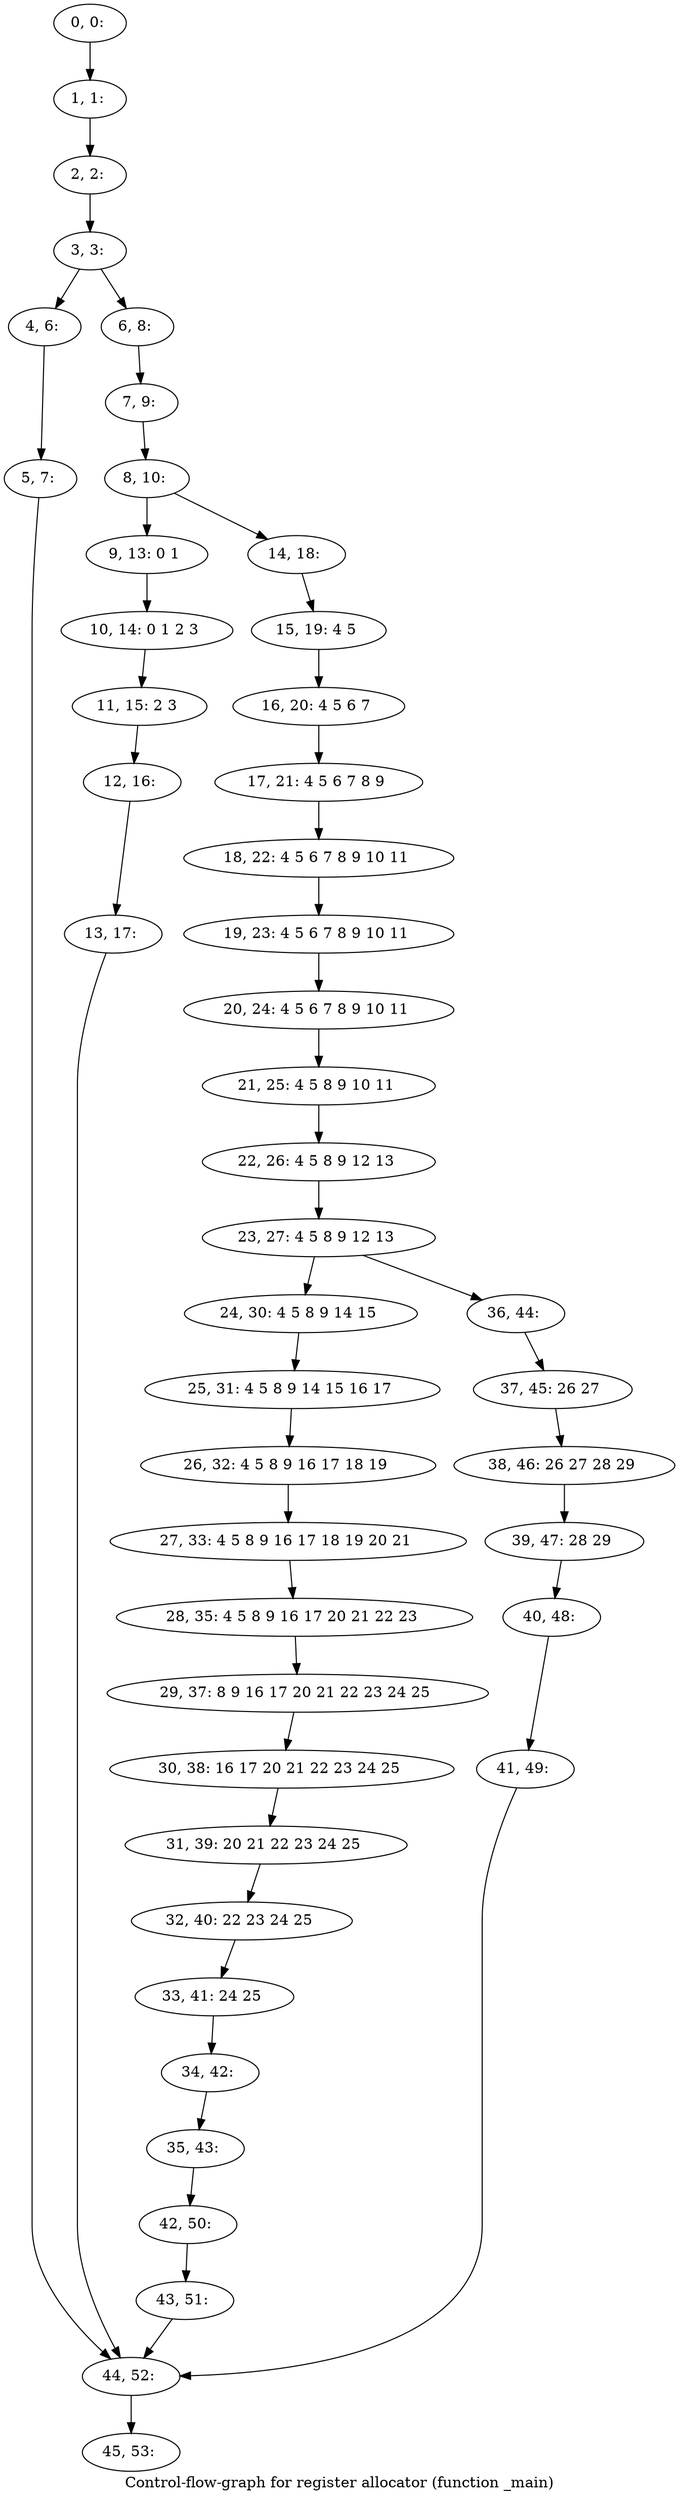 digraph G {
graph [label="Control-flow-graph for register allocator (function _main)"]
0[label="0, 0: "];
1[label="1, 1: "];
2[label="2, 2: "];
3[label="3, 3: "];
4[label="4, 6: "];
5[label="5, 7: "];
6[label="6, 8: "];
7[label="7, 9: "];
8[label="8, 10: "];
9[label="9, 13: 0 1 "];
10[label="10, 14: 0 1 2 3 "];
11[label="11, 15: 2 3 "];
12[label="12, 16: "];
13[label="13, 17: "];
14[label="14, 18: "];
15[label="15, 19: 4 5 "];
16[label="16, 20: 4 5 6 7 "];
17[label="17, 21: 4 5 6 7 8 9 "];
18[label="18, 22: 4 5 6 7 8 9 10 11 "];
19[label="19, 23: 4 5 6 7 8 9 10 11 "];
20[label="20, 24: 4 5 6 7 8 9 10 11 "];
21[label="21, 25: 4 5 8 9 10 11 "];
22[label="22, 26: 4 5 8 9 12 13 "];
23[label="23, 27: 4 5 8 9 12 13 "];
24[label="24, 30: 4 5 8 9 14 15 "];
25[label="25, 31: 4 5 8 9 14 15 16 17 "];
26[label="26, 32: 4 5 8 9 16 17 18 19 "];
27[label="27, 33: 4 5 8 9 16 17 18 19 20 21 "];
28[label="28, 35: 4 5 8 9 16 17 20 21 22 23 "];
29[label="29, 37: 8 9 16 17 20 21 22 23 24 25 "];
30[label="30, 38: 16 17 20 21 22 23 24 25 "];
31[label="31, 39: 20 21 22 23 24 25 "];
32[label="32, 40: 22 23 24 25 "];
33[label="33, 41: 24 25 "];
34[label="34, 42: "];
35[label="35, 43: "];
36[label="36, 44: "];
37[label="37, 45: 26 27 "];
38[label="38, 46: 26 27 28 29 "];
39[label="39, 47: 28 29 "];
40[label="40, 48: "];
41[label="41, 49: "];
42[label="42, 50: "];
43[label="43, 51: "];
44[label="44, 52: "];
45[label="45, 53: "];
0->1 ;
1->2 ;
2->3 ;
3->4 ;
3->6 ;
4->5 ;
5->44 ;
6->7 ;
7->8 ;
8->9 ;
8->14 ;
9->10 ;
10->11 ;
11->12 ;
12->13 ;
13->44 ;
14->15 ;
15->16 ;
16->17 ;
17->18 ;
18->19 ;
19->20 ;
20->21 ;
21->22 ;
22->23 ;
23->24 ;
23->36 ;
24->25 ;
25->26 ;
26->27 ;
27->28 ;
28->29 ;
29->30 ;
30->31 ;
31->32 ;
32->33 ;
33->34 ;
34->35 ;
35->42 ;
36->37 ;
37->38 ;
38->39 ;
39->40 ;
40->41 ;
41->44 ;
42->43 ;
43->44 ;
44->45 ;
}
